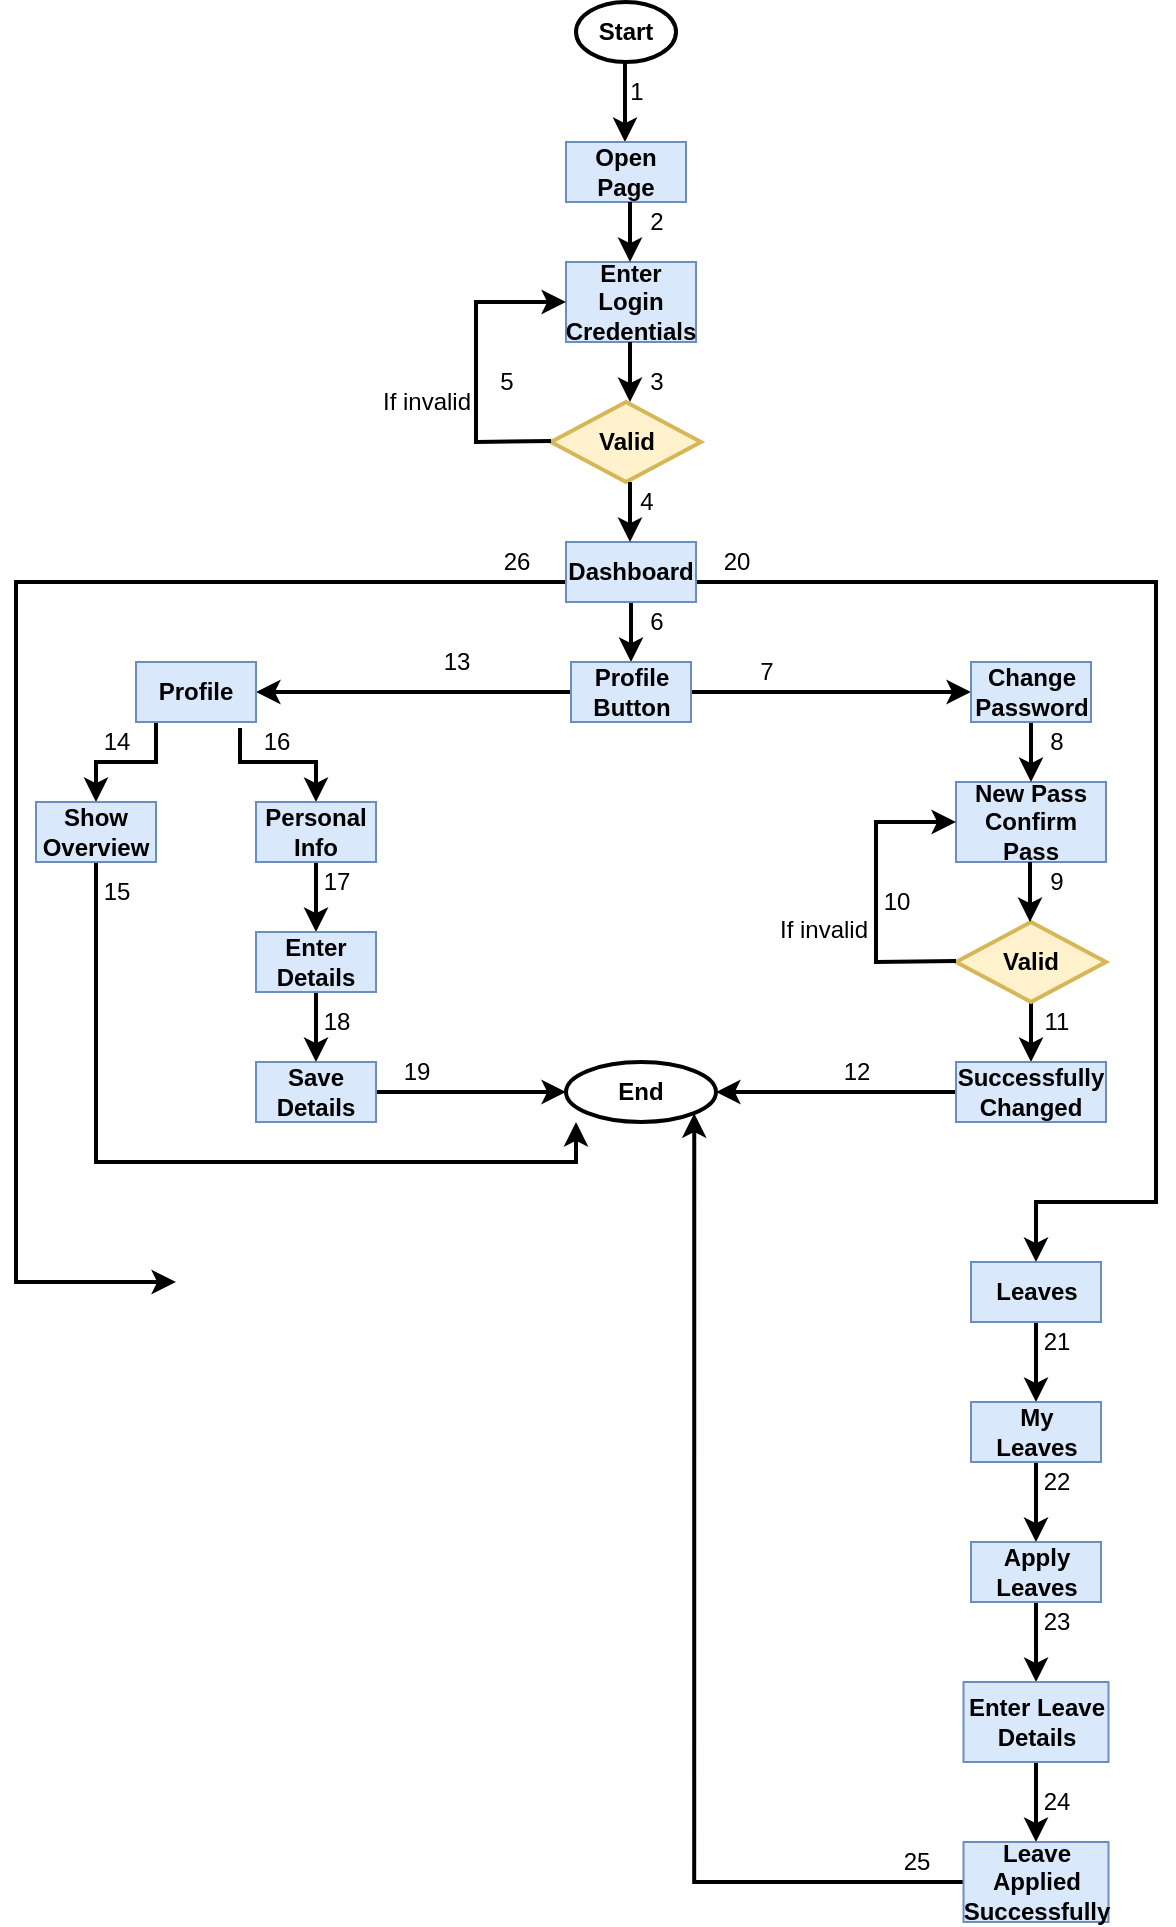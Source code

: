 <mxfile version="20.2.1" type="device"><diagram id="xr09mZukB8Opfc7cthQ_" name="Page-1"><mxGraphModel dx="1422" dy="794" grid="1" gridSize="10" guides="1" tooltips="1" connect="1" arrows="1" fold="1" page="1" pageScale="1" pageWidth="850" pageHeight="1100" math="0" shadow="0"><root><mxCell id="0"/><mxCell id="1" parent="0"/><mxCell id="TCStdb06j948CYmOCQHa-2" value="&lt;b&gt;Start&lt;/b&gt;" style="strokeWidth=2;html=1;shape=mxgraph.flowchart.start_2;whiteSpace=wrap;" vertex="1" parent="1"><mxGeometry x="410" y="210" width="50" height="30" as="geometry"/></mxCell><mxCell id="TCStdb06j948CYmOCQHa-3" value="" style="endArrow=classic;html=1;rounded=0;strokeWidth=2;" edge="1" parent="1"><mxGeometry width="50" height="50" relative="1" as="geometry"><mxPoint x="434.5" y="240" as="sourcePoint"/><mxPoint x="434.5" y="280" as="targetPoint"/></mxGeometry></mxCell><mxCell id="TCStdb06j948CYmOCQHa-4" value="&lt;b&gt;Open&lt;br&gt;Page&lt;br&gt;&lt;/b&gt;" style="rounded=0;whiteSpace=wrap;html=1;fillColor=#dae8fc;strokeColor=#6c8ebf;" vertex="1" parent="1"><mxGeometry x="405" y="280" width="60" height="30" as="geometry"/></mxCell><mxCell id="TCStdb06j948CYmOCQHa-5" value="&lt;b&gt;Enter Login&lt;br&gt;Credentials&lt;br&gt;&lt;/b&gt;" style="rounded=0;whiteSpace=wrap;html=1;fillColor=#dae8fc;strokeColor=#6c8ebf;" vertex="1" parent="1"><mxGeometry x="405" y="340" width="65" height="40" as="geometry"/></mxCell><mxCell id="TCStdb06j948CYmOCQHa-8" value="&lt;b&gt;Valid&lt;/b&gt;" style="strokeWidth=2;html=1;shape=mxgraph.flowchart.decision;whiteSpace=wrap;fillColor=#fff2cc;strokeColor=#d6b656;" vertex="1" parent="1"><mxGeometry x="397.5" y="410" width="75" height="40" as="geometry"/></mxCell><mxCell id="TCStdb06j948CYmOCQHa-34" value="" style="edgeStyle=orthogonalEdgeStyle;rounded=0;orthogonalLoop=1;jettySize=auto;html=1;strokeWidth=2;" edge="1" parent="1" source="TCStdb06j948CYmOCQHa-9" target="TCStdb06j948CYmOCQHa-10"><mxGeometry relative="1" as="geometry"/></mxCell><mxCell id="TCStdb06j948CYmOCQHa-91" value="" style="edgeStyle=orthogonalEdgeStyle;rounded=0;orthogonalLoop=1;jettySize=auto;html=1;strokeWidth=2;" edge="1" parent="1" source="TCStdb06j948CYmOCQHa-9"><mxGeometry relative="1" as="geometry"><mxPoint x="640" y="840" as="targetPoint"/><Array as="points"><mxPoint x="700" y="500"/><mxPoint x="700" y="810"/><mxPoint x="640" y="810"/></Array></mxGeometry></mxCell><mxCell id="TCStdb06j948CYmOCQHa-110" value="" style="edgeStyle=orthogonalEdgeStyle;rounded=0;orthogonalLoop=1;jettySize=auto;html=1;strokeWidth=2;" edge="1" parent="1" source="TCStdb06j948CYmOCQHa-9"><mxGeometry relative="1" as="geometry"><mxPoint x="210" y="850" as="targetPoint"/><Array as="points"><mxPoint x="130" y="500"/></Array></mxGeometry></mxCell><mxCell id="TCStdb06j948CYmOCQHa-9" value="&lt;b&gt;Dashboard&lt;br&gt;&lt;/b&gt;" style="rounded=0;whiteSpace=wrap;html=1;fillColor=#dae8fc;strokeColor=#6c8ebf;" vertex="1" parent="1"><mxGeometry x="405" y="480" width="65" height="30" as="geometry"/></mxCell><mxCell id="TCStdb06j948CYmOCQHa-22" value="" style="edgeStyle=orthogonalEdgeStyle;rounded=0;orthogonalLoop=1;jettySize=auto;html=1;strokeWidth=2;entryX=0;entryY=0.5;entryDx=0;entryDy=0;" edge="1" parent="1" source="TCStdb06j948CYmOCQHa-10" target="TCStdb06j948CYmOCQHa-15"><mxGeometry relative="1" as="geometry"><mxPoint x="537.5" y="555" as="targetPoint"/></mxGeometry></mxCell><mxCell id="TCStdb06j948CYmOCQHa-24" value="" style="edgeStyle=orthogonalEdgeStyle;rounded=0;orthogonalLoop=1;jettySize=auto;html=1;strokeWidth=2;entryX=1;entryY=0.5;entryDx=0;entryDy=0;" edge="1" parent="1" source="TCStdb06j948CYmOCQHa-10" target="TCStdb06j948CYmOCQHa-14"><mxGeometry relative="1" as="geometry"><mxPoint x="337.5" y="555" as="targetPoint"/></mxGeometry></mxCell><mxCell id="TCStdb06j948CYmOCQHa-10" value="&lt;b&gt;Profile Button&lt;br&gt;&lt;/b&gt;" style="rounded=0;whiteSpace=wrap;html=1;fillColor=#dae8fc;strokeColor=#6c8ebf;" vertex="1" parent="1"><mxGeometry x="407.5" y="540" width="60" height="30" as="geometry"/></mxCell><mxCell id="TCStdb06j948CYmOCQHa-20" value="" style="edgeStyle=orthogonalEdgeStyle;rounded=0;orthogonalLoop=1;jettySize=auto;html=1;strokeWidth=2;" edge="1" parent="1" source="TCStdb06j948CYmOCQHa-11" target="TCStdb06j948CYmOCQHa-13"><mxGeometry relative="1" as="geometry"/></mxCell><mxCell id="TCStdb06j948CYmOCQHa-11" value="&lt;b&gt;Valid&lt;/b&gt;" style="strokeWidth=2;html=1;shape=mxgraph.flowchart.decision;whiteSpace=wrap;fillColor=#fff2cc;strokeColor=#d6b656;" vertex="1" parent="1"><mxGeometry x="600" y="670" width="75" height="40" as="geometry"/></mxCell><mxCell id="TCStdb06j948CYmOCQHa-12" value="&lt;b&gt;New Pass&lt;br&gt;Confirm Pass&lt;br&gt;&lt;/b&gt;" style="rounded=0;whiteSpace=wrap;html=1;fillColor=#dae8fc;strokeColor=#6c8ebf;" vertex="1" parent="1"><mxGeometry x="600" y="600" width="75" height="40" as="geometry"/></mxCell><mxCell id="TCStdb06j948CYmOCQHa-67" value="" style="edgeStyle=orthogonalEdgeStyle;rounded=0;orthogonalLoop=1;jettySize=auto;html=1;strokeWidth=2;entryX=1;entryY=0.5;entryDx=0;entryDy=0;entryPerimeter=0;" edge="1" parent="1" source="TCStdb06j948CYmOCQHa-13" target="TCStdb06j948CYmOCQHa-65"><mxGeometry relative="1" as="geometry"><mxPoint x="522.5" y="755" as="targetPoint"/></mxGeometry></mxCell><mxCell id="TCStdb06j948CYmOCQHa-13" value="&lt;b&gt;Successfully&lt;br&gt;Changed&lt;br&gt;&lt;/b&gt;" style="rounded=0;whiteSpace=wrap;html=1;fillColor=#dae8fc;strokeColor=#6c8ebf;" vertex="1" parent="1"><mxGeometry x="600" y="740" width="75" height="30" as="geometry"/></mxCell><mxCell id="TCStdb06j948CYmOCQHa-61" value="" style="edgeStyle=orthogonalEdgeStyle;rounded=0;orthogonalLoop=1;jettySize=auto;html=1;strokeWidth=2;exitX=0.867;exitY=1.1;exitDx=0;exitDy=0;exitPerimeter=0;" edge="1" parent="1" source="TCStdb06j948CYmOCQHa-14" target="TCStdb06j948CYmOCQHa-57"><mxGeometry relative="1" as="geometry"><Array as="points"><mxPoint x="242" y="590"/><mxPoint x="280" y="590"/></Array></mxGeometry></mxCell><mxCell id="TCStdb06j948CYmOCQHa-73" value="" style="edgeStyle=orthogonalEdgeStyle;rounded=0;orthogonalLoop=1;jettySize=auto;html=1;strokeWidth=2;entryX=0.5;entryY=0;entryDx=0;entryDy=0;" edge="1" parent="1" source="TCStdb06j948CYmOCQHa-14" target="TCStdb06j948CYmOCQHa-68"><mxGeometry relative="1" as="geometry"><mxPoint x="160" y="590" as="targetPoint"/><Array as="points"><mxPoint x="200" y="590"/><mxPoint x="170" y="590"/></Array></mxGeometry></mxCell><mxCell id="TCStdb06j948CYmOCQHa-14" value="&lt;b&gt;Profile&lt;br&gt;&lt;/b&gt;" style="rounded=0;whiteSpace=wrap;html=1;fillColor=#dae8fc;strokeColor=#6c8ebf;" vertex="1" parent="1"><mxGeometry x="190" y="540" width="60" height="30" as="geometry"/></mxCell><mxCell id="TCStdb06j948CYmOCQHa-16" value="" style="edgeStyle=orthogonalEdgeStyle;rounded=0;orthogonalLoop=1;jettySize=auto;html=1;strokeWidth=2;" edge="1" parent="1" source="TCStdb06j948CYmOCQHa-15" target="TCStdb06j948CYmOCQHa-12"><mxGeometry relative="1" as="geometry"/></mxCell><mxCell id="TCStdb06j948CYmOCQHa-15" value="&lt;b&gt;Change&lt;br&gt;Password&lt;br&gt;&lt;/b&gt;" style="rounded=0;whiteSpace=wrap;html=1;fillColor=#dae8fc;strokeColor=#6c8ebf;" vertex="1" parent="1"><mxGeometry x="607.5" y="540" width="60" height="30" as="geometry"/></mxCell><mxCell id="TCStdb06j948CYmOCQHa-19" value="" style="edgeStyle=orthogonalEdgeStyle;rounded=0;orthogonalLoop=1;jettySize=auto;html=1;strokeWidth=2;" edge="1" parent="1"><mxGeometry relative="1" as="geometry"><mxPoint x="637" y="640" as="sourcePoint"/><mxPoint x="637" y="670" as="targetPoint"/></mxGeometry></mxCell><mxCell id="TCStdb06j948CYmOCQHa-27" value="" style="endArrow=classic;html=1;rounded=0;strokeWidth=2;entryX=0;entryY=0.5;entryDx=0;entryDy=0;" edge="1" parent="1" target="TCStdb06j948CYmOCQHa-12"><mxGeometry width="50" height="50" relative="1" as="geometry"><mxPoint x="600" y="689.5" as="sourcePoint"/><mxPoint x="560" y="620" as="targetPoint"/><Array as="points"><mxPoint x="560" y="690"/><mxPoint x="560" y="620"/></Array></mxGeometry></mxCell><mxCell id="TCStdb06j948CYmOCQHa-30" value="" style="endArrow=classic;html=1;rounded=0;strokeWidth=2;" edge="1" parent="1"><mxGeometry width="50" height="50" relative="1" as="geometry"><mxPoint x="437" y="310" as="sourcePoint"/><mxPoint x="437" y="340" as="targetPoint"/></mxGeometry></mxCell><mxCell id="TCStdb06j948CYmOCQHa-32" value="" style="endArrow=classic;html=1;rounded=0;strokeWidth=2;" edge="1" parent="1"><mxGeometry width="50" height="50" relative="1" as="geometry"><mxPoint x="437" y="380" as="sourcePoint"/><mxPoint x="437" y="410" as="targetPoint"/></mxGeometry></mxCell><mxCell id="TCStdb06j948CYmOCQHa-33" value="" style="endArrow=classic;html=1;rounded=0;strokeWidth=2;" edge="1" parent="1"><mxGeometry width="50" height="50" relative="1" as="geometry"><mxPoint x="437" y="450" as="sourcePoint"/><mxPoint x="437" y="480" as="targetPoint"/></mxGeometry></mxCell><mxCell id="TCStdb06j948CYmOCQHa-35" value="1" style="text;html=1;align=center;verticalAlign=middle;resizable=0;points=[];autosize=1;strokeColor=none;fillColor=none;" vertex="1" parent="1"><mxGeometry x="425" y="240" width="30" height="30" as="geometry"/></mxCell><mxCell id="TCStdb06j948CYmOCQHa-37" value="2" style="text;html=1;align=center;verticalAlign=middle;resizable=0;points=[];autosize=1;strokeColor=none;fillColor=none;" vertex="1" parent="1"><mxGeometry x="435" y="305" width="30" height="30" as="geometry"/></mxCell><mxCell id="TCStdb06j948CYmOCQHa-38" value="3" style="text;html=1;align=center;verticalAlign=middle;resizable=0;points=[];autosize=1;strokeColor=none;fillColor=none;" vertex="1" parent="1"><mxGeometry x="435" y="385" width="30" height="30" as="geometry"/></mxCell><mxCell id="TCStdb06j948CYmOCQHa-39" value="4" style="text;html=1;align=center;verticalAlign=middle;resizable=0;points=[];autosize=1;strokeColor=none;fillColor=none;" vertex="1" parent="1"><mxGeometry x="430" y="445" width="30" height="30" as="geometry"/></mxCell><mxCell id="TCStdb06j948CYmOCQHa-40" value="5" style="text;html=1;align=center;verticalAlign=middle;resizable=0;points=[];autosize=1;strokeColor=none;fillColor=none;" vertex="1" parent="1"><mxGeometry x="360" y="385" width="30" height="30" as="geometry"/></mxCell><mxCell id="TCStdb06j948CYmOCQHa-41" value="6" style="text;html=1;align=center;verticalAlign=middle;resizable=0;points=[];autosize=1;strokeColor=none;fillColor=none;" vertex="1" parent="1"><mxGeometry x="435" y="505" width="30" height="30" as="geometry"/></mxCell><mxCell id="TCStdb06j948CYmOCQHa-44" value="" style="endArrow=classic;html=1;rounded=0;strokeWidth=2;entryX=0;entryY=0.5;entryDx=0;entryDy=0;" edge="1" parent="1" target="TCStdb06j948CYmOCQHa-5"><mxGeometry width="50" height="50" relative="1" as="geometry"><mxPoint x="397.5" y="429.5" as="sourcePoint"/><mxPoint x="360" y="360" as="targetPoint"/><Array as="points"><mxPoint x="360" y="430"/><mxPoint x="360" y="360"/></Array></mxGeometry></mxCell><mxCell id="TCStdb06j948CYmOCQHa-47" value="If invalid" style="text;html=1;align=center;verticalAlign=middle;resizable=0;points=[];autosize=1;strokeColor=none;fillColor=none;" vertex="1" parent="1"><mxGeometry x="300" y="395" width="70" height="30" as="geometry"/></mxCell><mxCell id="TCStdb06j948CYmOCQHa-48" value="7" style="text;html=1;align=center;verticalAlign=middle;resizable=0;points=[];autosize=1;strokeColor=none;fillColor=none;" vertex="1" parent="1"><mxGeometry x="490" y="530" width="30" height="30" as="geometry"/></mxCell><mxCell id="TCStdb06j948CYmOCQHa-49" value="8" style="text;html=1;align=center;verticalAlign=middle;resizable=0;points=[];autosize=1;strokeColor=none;fillColor=none;" vertex="1" parent="1"><mxGeometry x="635" y="565" width="30" height="30" as="geometry"/></mxCell><mxCell id="TCStdb06j948CYmOCQHa-50" value="9" style="text;html=1;align=center;verticalAlign=middle;resizable=0;points=[];autosize=1;strokeColor=none;fillColor=none;" vertex="1" parent="1"><mxGeometry x="635" y="635" width="30" height="30" as="geometry"/></mxCell><mxCell id="TCStdb06j948CYmOCQHa-51" value="10" style="text;html=1;align=center;verticalAlign=middle;resizable=0;points=[];autosize=1;strokeColor=none;fillColor=none;" vertex="1" parent="1"><mxGeometry x="550" y="645" width="40" height="30" as="geometry"/></mxCell><mxCell id="TCStdb06j948CYmOCQHa-52" value="If invalid" style="text;whiteSpace=wrap;html=1;" vertex="1" parent="1"><mxGeometry x="510" y="660" width="80" height="40" as="geometry"/></mxCell><mxCell id="TCStdb06j948CYmOCQHa-79" value="" style="edgeStyle=orthogonalEdgeStyle;rounded=0;orthogonalLoop=1;jettySize=auto;html=1;strokeWidth=2;" edge="1" parent="1" source="TCStdb06j948CYmOCQHa-57" target="TCStdb06j948CYmOCQHa-78"><mxGeometry relative="1" as="geometry"/></mxCell><mxCell id="TCStdb06j948CYmOCQHa-57" value="&lt;b&gt;Personal&lt;br&gt;Info&lt;br&gt;&lt;/b&gt;" style="rounded=0;whiteSpace=wrap;html=1;fillColor=#dae8fc;strokeColor=#6c8ebf;" vertex="1" parent="1"><mxGeometry x="250" y="610" width="60" height="30" as="geometry"/></mxCell><mxCell id="TCStdb06j948CYmOCQHa-63" value="13" style="text;html=1;align=center;verticalAlign=middle;resizable=0;points=[];autosize=1;strokeColor=none;fillColor=none;" vertex="1" parent="1"><mxGeometry x="330" y="525" width="40" height="30" as="geometry"/></mxCell><mxCell id="TCStdb06j948CYmOCQHa-64" value="11" style="text;html=1;align=center;verticalAlign=middle;resizable=0;points=[];autosize=1;strokeColor=none;fillColor=none;" vertex="1" parent="1"><mxGeometry x="630" y="705" width="40" height="30" as="geometry"/></mxCell><mxCell id="TCStdb06j948CYmOCQHa-65" value="&lt;b&gt;End&lt;/b&gt;" style="strokeWidth=2;html=1;shape=mxgraph.flowchart.start_1;whiteSpace=wrap;" vertex="1" parent="1"><mxGeometry x="405" y="740" width="75" height="30" as="geometry"/></mxCell><mxCell id="TCStdb06j948CYmOCQHa-86" value="" style="edgeStyle=orthogonalEdgeStyle;rounded=0;orthogonalLoop=1;jettySize=auto;html=1;strokeWidth=2;" edge="1" parent="1" source="TCStdb06j948CYmOCQHa-68"><mxGeometry relative="1" as="geometry"><mxPoint x="410" y="770" as="targetPoint"/><Array as="points"><mxPoint x="170" y="790"/><mxPoint x="410" y="790"/><mxPoint x="410" y="773"/></Array></mxGeometry></mxCell><mxCell id="TCStdb06j948CYmOCQHa-68" value="&lt;b&gt;Show Overview&lt;br&gt;&lt;/b&gt;" style="rounded=0;whiteSpace=wrap;html=1;fillColor=#dae8fc;strokeColor=#6c8ebf;" vertex="1" parent="1"><mxGeometry x="140" y="610" width="60" height="30" as="geometry"/></mxCell><mxCell id="TCStdb06j948CYmOCQHa-71" value="12" style="text;html=1;align=center;verticalAlign=middle;resizable=0;points=[];autosize=1;strokeColor=none;fillColor=none;" vertex="1" parent="1"><mxGeometry x="530" y="730" width="40" height="30" as="geometry"/></mxCell><mxCell id="TCStdb06j948CYmOCQHa-74" value="14" style="text;html=1;align=center;verticalAlign=middle;resizable=0;points=[];autosize=1;strokeColor=none;fillColor=none;" vertex="1" parent="1"><mxGeometry x="160" y="565" width="40" height="30" as="geometry"/></mxCell><mxCell id="TCStdb06j948CYmOCQHa-75" value="15" style="text;html=1;align=center;verticalAlign=middle;resizable=0;points=[];autosize=1;strokeColor=none;fillColor=none;" vertex="1" parent="1"><mxGeometry x="160" y="640" width="40" height="30" as="geometry"/></mxCell><mxCell id="TCStdb06j948CYmOCQHa-81" value="" style="edgeStyle=orthogonalEdgeStyle;rounded=0;orthogonalLoop=1;jettySize=auto;html=1;strokeWidth=2;" edge="1" parent="1" source="TCStdb06j948CYmOCQHa-78" target="TCStdb06j948CYmOCQHa-80"><mxGeometry relative="1" as="geometry"/></mxCell><mxCell id="TCStdb06j948CYmOCQHa-78" value="&lt;b&gt;Enter&lt;br&gt;Details&lt;br&gt;&lt;/b&gt;" style="rounded=0;whiteSpace=wrap;html=1;fillColor=#dae8fc;strokeColor=#6c8ebf;" vertex="1" parent="1"><mxGeometry x="250" y="675" width="60" height="30" as="geometry"/></mxCell><mxCell id="TCStdb06j948CYmOCQHa-84" value="" style="edgeStyle=orthogonalEdgeStyle;rounded=0;orthogonalLoop=1;jettySize=auto;html=1;strokeWidth=2;" edge="1" parent="1" source="TCStdb06j948CYmOCQHa-80" target="TCStdb06j948CYmOCQHa-65"><mxGeometry relative="1" as="geometry"/></mxCell><mxCell id="TCStdb06j948CYmOCQHa-80" value="&lt;b&gt;Save&lt;br&gt;Details&lt;br&gt;&lt;/b&gt;" style="rounded=0;whiteSpace=wrap;html=1;fillColor=#dae8fc;strokeColor=#6c8ebf;" vertex="1" parent="1"><mxGeometry x="250" y="740" width="60" height="30" as="geometry"/></mxCell><mxCell id="TCStdb06j948CYmOCQHa-87" value="16" style="text;html=1;align=center;verticalAlign=middle;resizable=0;points=[];autosize=1;strokeColor=none;fillColor=none;" vertex="1" parent="1"><mxGeometry x="240" y="565" width="40" height="30" as="geometry"/></mxCell><mxCell id="TCStdb06j948CYmOCQHa-88" value="17" style="text;html=1;align=center;verticalAlign=middle;resizable=0;points=[];autosize=1;strokeColor=none;fillColor=none;" vertex="1" parent="1"><mxGeometry x="270" y="635" width="40" height="30" as="geometry"/></mxCell><mxCell id="TCStdb06j948CYmOCQHa-89" value="18" style="text;html=1;align=center;verticalAlign=middle;resizable=0;points=[];autosize=1;strokeColor=none;fillColor=none;" vertex="1" parent="1"><mxGeometry x="270" y="705" width="40" height="30" as="geometry"/></mxCell><mxCell id="TCStdb06j948CYmOCQHa-90" value="19" style="text;html=1;align=center;verticalAlign=middle;resizable=0;points=[];autosize=1;strokeColor=none;fillColor=none;" vertex="1" parent="1"><mxGeometry x="310" y="730" width="40" height="30" as="geometry"/></mxCell><mxCell id="TCStdb06j948CYmOCQHa-97" value="" style="edgeStyle=orthogonalEdgeStyle;rounded=0;orthogonalLoop=1;jettySize=auto;html=1;strokeWidth=2;" edge="1" parent="1" source="TCStdb06j948CYmOCQHa-92" target="TCStdb06j948CYmOCQHa-96"><mxGeometry relative="1" as="geometry"/></mxCell><mxCell id="TCStdb06j948CYmOCQHa-92" value="&lt;b&gt;Leaves&lt;br&gt;&lt;/b&gt;" style="rounded=0;whiteSpace=wrap;html=1;fillColor=#dae8fc;strokeColor=#6c8ebf;" vertex="1" parent="1"><mxGeometry x="607.5" y="840" width="65" height="30" as="geometry"/></mxCell><mxCell id="TCStdb06j948CYmOCQHa-99" value="" style="edgeStyle=orthogonalEdgeStyle;rounded=0;orthogonalLoop=1;jettySize=auto;html=1;strokeWidth=2;" edge="1" parent="1" source="TCStdb06j948CYmOCQHa-96" target="TCStdb06j948CYmOCQHa-98"><mxGeometry relative="1" as="geometry"/></mxCell><mxCell id="TCStdb06j948CYmOCQHa-96" value="&lt;b&gt;My&lt;br&gt;Leaves&lt;br&gt;&lt;/b&gt;" style="rounded=0;whiteSpace=wrap;html=1;fillColor=#dae8fc;strokeColor=#6c8ebf;" vertex="1" parent="1"><mxGeometry x="607.5" y="910" width="65" height="30" as="geometry"/></mxCell><mxCell id="TCStdb06j948CYmOCQHa-101" value="" style="edgeStyle=orthogonalEdgeStyle;rounded=0;orthogonalLoop=1;jettySize=auto;html=1;strokeWidth=2;" edge="1" parent="1" source="TCStdb06j948CYmOCQHa-98" target="TCStdb06j948CYmOCQHa-100"><mxGeometry relative="1" as="geometry"/></mxCell><mxCell id="TCStdb06j948CYmOCQHa-98" value="&lt;b&gt;Apply&lt;br&gt;Leaves&lt;br&gt;&lt;/b&gt;" style="rounded=0;whiteSpace=wrap;html=1;fillColor=#dae8fc;strokeColor=#6c8ebf;" vertex="1" parent="1"><mxGeometry x="607.5" y="980" width="65" height="30" as="geometry"/></mxCell><mxCell id="TCStdb06j948CYmOCQHa-103" value="" style="edgeStyle=orthogonalEdgeStyle;rounded=0;orthogonalLoop=1;jettySize=auto;html=1;strokeWidth=2;" edge="1" parent="1" source="TCStdb06j948CYmOCQHa-100" target="TCStdb06j948CYmOCQHa-102"><mxGeometry relative="1" as="geometry"/></mxCell><mxCell id="TCStdb06j948CYmOCQHa-100" value="&lt;b&gt;Enter Leave&lt;br&gt;Details&lt;br&gt;&lt;/b&gt;" style="rounded=0;whiteSpace=wrap;html=1;fillColor=#dae8fc;strokeColor=#6c8ebf;" vertex="1" parent="1"><mxGeometry x="603.75" y="1050" width="72.5" height="40" as="geometry"/></mxCell><mxCell id="TCStdb06j948CYmOCQHa-112" value="" style="edgeStyle=orthogonalEdgeStyle;rounded=0;orthogonalLoop=1;jettySize=auto;html=1;strokeWidth=2;entryX=0.855;entryY=0.855;entryDx=0;entryDy=0;entryPerimeter=0;" edge="1" parent="1" source="TCStdb06j948CYmOCQHa-102" target="TCStdb06j948CYmOCQHa-65"><mxGeometry relative="1" as="geometry"><mxPoint x="527.5" y="1150" as="targetPoint"/></mxGeometry></mxCell><mxCell id="TCStdb06j948CYmOCQHa-102" value="&lt;b&gt;Leave Applied Successfully&lt;br&gt;&lt;/b&gt;" style="rounded=0;whiteSpace=wrap;html=1;fillColor=#dae8fc;strokeColor=#6c8ebf;" vertex="1" parent="1"><mxGeometry x="603.75" y="1130" width="72.5" height="40" as="geometry"/></mxCell><mxCell id="TCStdb06j948CYmOCQHa-105" value="20" style="text;html=1;align=center;verticalAlign=middle;resizable=0;points=[];autosize=1;strokeColor=none;fillColor=none;" vertex="1" parent="1"><mxGeometry x="470" y="475" width="40" height="30" as="geometry"/></mxCell><mxCell id="TCStdb06j948CYmOCQHa-106" value="21" style="text;html=1;align=center;verticalAlign=middle;resizable=0;points=[];autosize=1;strokeColor=none;fillColor=none;" vertex="1" parent="1"><mxGeometry x="630" y="865" width="40" height="30" as="geometry"/></mxCell><mxCell id="TCStdb06j948CYmOCQHa-107" value="22" style="text;html=1;align=center;verticalAlign=middle;resizable=0;points=[];autosize=1;strokeColor=none;fillColor=none;" vertex="1" parent="1"><mxGeometry x="630" y="935" width="40" height="30" as="geometry"/></mxCell><mxCell id="TCStdb06j948CYmOCQHa-108" value="23" style="text;html=1;align=center;verticalAlign=middle;resizable=0;points=[];autosize=1;strokeColor=none;fillColor=none;" vertex="1" parent="1"><mxGeometry x="630" y="1005" width="40" height="30" as="geometry"/></mxCell><mxCell id="TCStdb06j948CYmOCQHa-109" value="24" style="text;html=1;align=center;verticalAlign=middle;resizable=0;points=[];autosize=1;strokeColor=none;fillColor=none;" vertex="1" parent="1"><mxGeometry x="630" y="1095" width="40" height="30" as="geometry"/></mxCell><mxCell id="TCStdb06j948CYmOCQHa-113" value="25" style="text;html=1;align=center;verticalAlign=middle;resizable=0;points=[];autosize=1;strokeColor=none;fillColor=none;" vertex="1" parent="1"><mxGeometry x="560" y="1125" width="40" height="30" as="geometry"/></mxCell><mxCell id="TCStdb06j948CYmOCQHa-114" value="26" style="text;html=1;align=center;verticalAlign=middle;resizable=0;points=[];autosize=1;strokeColor=none;fillColor=none;" vertex="1" parent="1"><mxGeometry x="360" y="475" width="40" height="30" as="geometry"/></mxCell></root></mxGraphModel></diagram></mxfile>